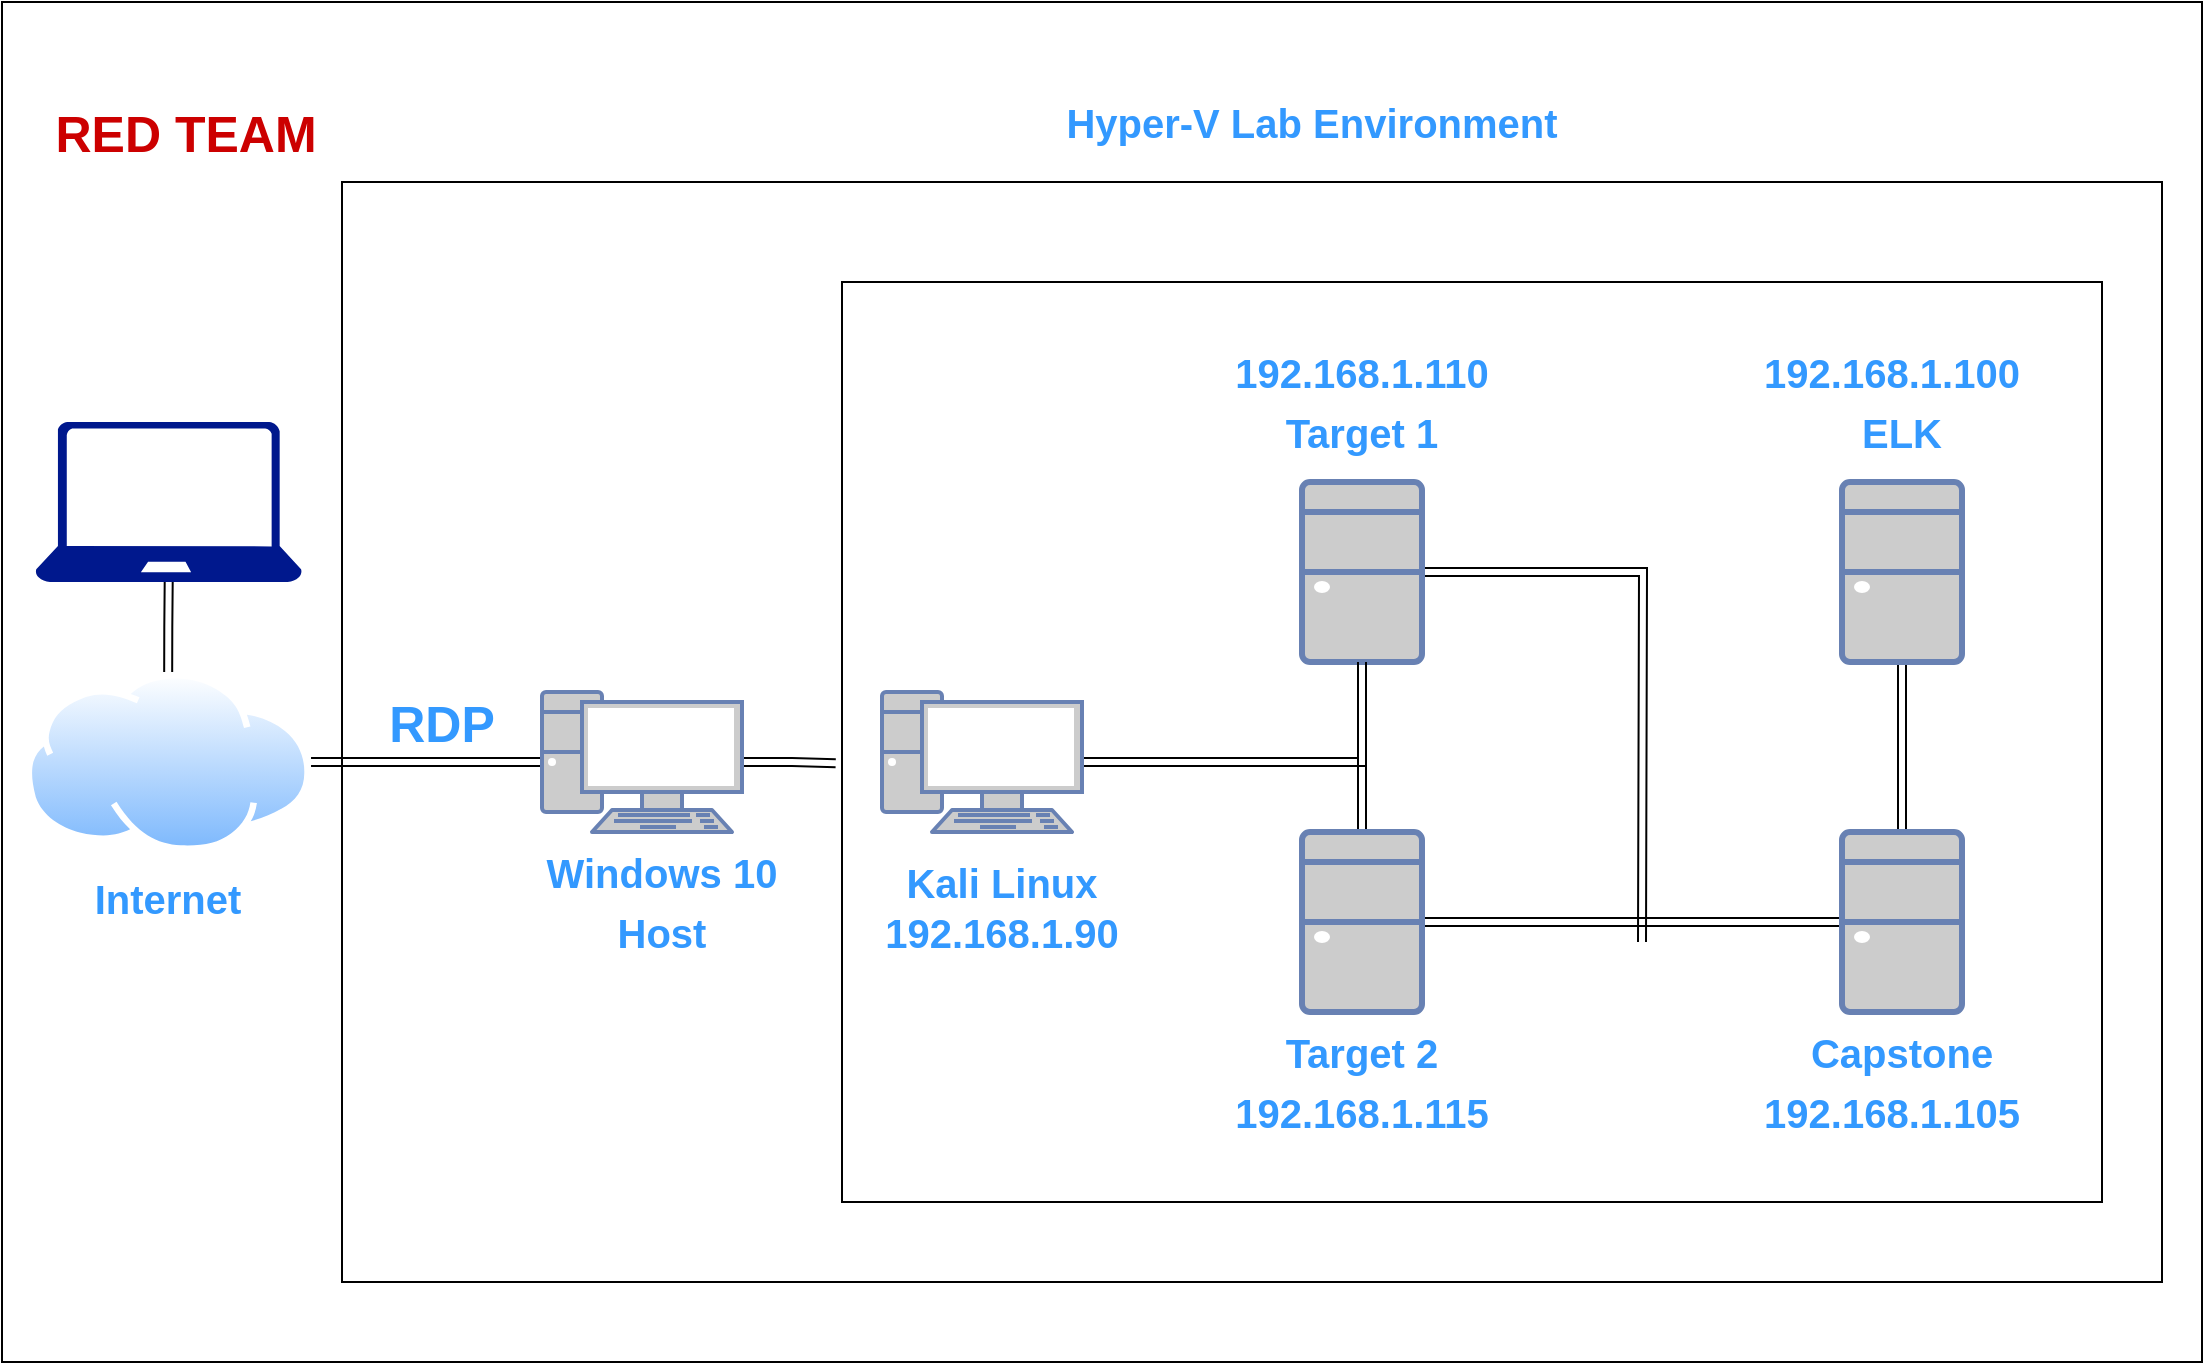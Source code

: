 <mxfile version="17.4.6" type="device"><diagram id="OQeFFX-dPAyvIlr2Ls1K" name="Page-1"><mxGraphModel dx="1887" dy="995" grid="1" gridSize="10" guides="1" tooltips="1" connect="1" arrows="1" fold="1" page="1" pageScale="1" pageWidth="1100" pageHeight="850" math="0" shadow="0"><root><mxCell id="0"/><mxCell id="1" parent="0"/><mxCell id="uS9B1IzhWL03t6Iumi9j-1" value="" style="rounded=0;whiteSpace=wrap;html=1;" vertex="1" parent="1"><mxGeometry width="1100" height="680" as="geometry"/></mxCell><mxCell id="Pyyby2D7PYhzFJzw9jTD-10" value="" style="rounded=0;whiteSpace=wrap;html=1;fontSize=25;fontColor=#3399FF;" parent="1" vertex="1"><mxGeometry x="170" y="90" width="910" height="550" as="geometry"/></mxCell><mxCell id="Pyyby2D7PYhzFJzw9jTD-1" value="" style="shape=image;verticalLabelPosition=bottom;labelBackgroundColor=default;verticalAlign=top;aspect=fixed;imageAspect=0;image=https://www.svgrepo.com/show/381141/anonymous-cyber-crime-criminal-hack-hacker.svg;" parent="1" vertex="1"><mxGeometry x="20" y="80" width="130" height="130" as="geometry"/></mxCell><mxCell id="Pyyby2D7PYhzFJzw9jTD-2" value="" style="sketch=0;aspect=fixed;pointerEvents=1;shadow=0;dashed=0;html=1;strokeColor=none;labelPosition=center;verticalLabelPosition=bottom;verticalAlign=top;align=center;fillColor=#00188D;shape=mxgraph.azure.laptop;fontColor=#CC0000;" parent="1" vertex="1"><mxGeometry x="16.67" y="210" width="133.33" height="80" as="geometry"/></mxCell><mxCell id="Pyyby2D7PYhzFJzw9jTD-3" value="&lt;b&gt;&lt;font style=&quot;font-size: 25px&quot;&gt;RED TEAM&lt;/font&gt;&lt;/b&gt;" style="text;html=1;strokeColor=none;fillColor=none;align=center;verticalAlign=middle;whiteSpace=wrap;rounded=0;fontColor=#CC0000;" parent="1" vertex="1"><mxGeometry x="11.66" y="20" width="160" height="90" as="geometry"/></mxCell><mxCell id="Pyyby2D7PYhzFJzw9jTD-7" value="" style="edgeStyle=orthogonalEdgeStyle;rounded=0;orthogonalLoop=1;jettySize=auto;html=1;fontSize=25;fontColor=#CC0000;shape=link;" parent="1" source="Pyyby2D7PYhzFJzw9jTD-5" target="Pyyby2D7PYhzFJzw9jTD-2" edge="1"><mxGeometry relative="1" as="geometry"/></mxCell><mxCell id="Pyyby2D7PYhzFJzw9jTD-11" value="" style="edgeStyle=orthogonalEdgeStyle;shape=link;rounded=0;orthogonalLoop=1;jettySize=auto;html=1;fontSize=25;fontColor=#3399FF;" parent="1" source="Pyyby2D7PYhzFJzw9jTD-5" edge="1"><mxGeometry relative="1" as="geometry"><mxPoint x="270" y="380" as="targetPoint"/></mxGeometry></mxCell><mxCell id="Pyyby2D7PYhzFJzw9jTD-5" value="" style="aspect=fixed;perimeter=ellipsePerimeter;html=1;align=center;shadow=0;dashed=0;spacingTop=3;image;image=img/lib/active_directory/internet_cloud.svg;fontSize=25;fontColor=#CC0000;" parent="1" vertex="1"><mxGeometry x="11.66" y="335" width="142.86" height="90" as="geometry"/></mxCell><mxCell id="Pyyby2D7PYhzFJzw9jTD-8" value="&lt;font color=&quot;#3399ff&quot; style=&quot;font-size: 20px;&quot;&gt;Internet&lt;/font&gt;" style="text;html=1;strokeColor=none;fillColor=none;align=center;verticalAlign=middle;whiteSpace=wrap;rounded=0;fontSize=20;fontColor=#CC0000;fontStyle=1" parent="1" vertex="1"><mxGeometry x="4.17" y="432.5" width="158.34" height="30" as="geometry"/></mxCell><mxCell id="Pyyby2D7PYhzFJzw9jTD-17" value="" style="edgeStyle=orthogonalEdgeStyle;shape=link;rounded=0;orthogonalLoop=1;jettySize=auto;html=1;fontSize=20;fontColor=#3399FF;entryX=-0.005;entryY=0.523;entryDx=0;entryDy=0;entryPerimeter=0;" parent="1" source="Pyyby2D7PYhzFJzw9jTD-9" target="Pyyby2D7PYhzFJzw9jTD-13" edge="1"><mxGeometry relative="1" as="geometry"/></mxCell><mxCell id="Pyyby2D7PYhzFJzw9jTD-9" value="" style="fontColor=#0066CC;verticalAlign=top;verticalLabelPosition=bottom;labelPosition=center;align=center;html=1;outlineConnect=0;fillColor=#CCCCCC;strokeColor=#6881B3;gradientColor=none;gradientDirection=north;strokeWidth=2;shape=mxgraph.networks.pc;fontSize=25;" parent="1" vertex="1"><mxGeometry x="270" y="345" width="100" height="70" as="geometry"/></mxCell><mxCell id="Pyyby2D7PYhzFJzw9jTD-12" value="RDP" style="text;html=1;strokeColor=none;fillColor=none;align=center;verticalAlign=middle;whiteSpace=wrap;rounded=0;fontSize=25;fontColor=#3399FF;fontStyle=1" parent="1" vertex="1"><mxGeometry x="190" y="345" width="60" height="30" as="geometry"/></mxCell><mxCell id="Pyyby2D7PYhzFJzw9jTD-13" value="" style="rounded=0;whiteSpace=wrap;html=1;fontSize=25;fontColor=#3399FF;" parent="1" vertex="1"><mxGeometry x="420" y="140" width="630" height="460" as="geometry"/></mxCell><mxCell id="Pyyby2D7PYhzFJzw9jTD-14" value="&lt;font style=&quot;font-size: 20px&quot;&gt;Windows 10&lt;br&gt;Host&lt;/font&gt;" style="text;html=1;strokeColor=none;fillColor=none;align=center;verticalAlign=middle;whiteSpace=wrap;rounded=0;fontSize=25;fontColor=#3399FF;fontStyle=1" parent="1" vertex="1"><mxGeometry x="260" y="415" width="140" height="65" as="geometry"/></mxCell><mxCell id="Pyyby2D7PYhzFJzw9jTD-33" style="edgeStyle=orthogonalEdgeStyle;shape=link;rounded=0;orthogonalLoop=1;jettySize=auto;html=1;fontSize=20;fontColor=#3399FF;" parent="1" source="Pyyby2D7PYhzFJzw9jTD-15" edge="1"><mxGeometry relative="1" as="geometry"><mxPoint x="820" y="470" as="targetPoint"/></mxGeometry></mxCell><mxCell id="Pyyby2D7PYhzFJzw9jTD-15" value="" style="fontColor=#0066CC;verticalAlign=top;verticalLabelPosition=bottom;labelPosition=center;align=center;html=1;outlineConnect=0;fillColor=#CCCCCC;strokeColor=#6881B3;gradientColor=none;gradientDirection=north;strokeWidth=2;shape=mxgraph.networks.desktop_pc;fontSize=20;" parent="1" vertex="1"><mxGeometry x="650" y="240" width="60" height="90" as="geometry"/></mxCell><mxCell id="Pyyby2D7PYhzFJzw9jTD-16" value="&lt;b&gt;Hyper-V Lab Environment&lt;/b&gt;" style="text;html=1;strokeColor=none;fillColor=none;align=center;verticalAlign=middle;whiteSpace=wrap;rounded=0;fontSize=20;fontColor=#3399FF;" parent="1" vertex="1"><mxGeometry x="520" y="40" width="270" height="40" as="geometry"/></mxCell><mxCell id="Pyyby2D7PYhzFJzw9jTD-23" style="edgeStyle=orthogonalEdgeStyle;shape=link;rounded=0;orthogonalLoop=1;jettySize=auto;html=1;entryX=0.5;entryY=1;entryDx=0;entryDy=0;entryPerimeter=0;fontSize=20;fontColor=#3399FF;" parent="1" source="Pyyby2D7PYhzFJzw9jTD-19" target="Pyyby2D7PYhzFJzw9jTD-15" edge="1"><mxGeometry relative="1" as="geometry"/></mxCell><mxCell id="Pyyby2D7PYhzFJzw9jTD-19" value="" style="fontColor=#0066CC;verticalAlign=top;verticalLabelPosition=bottom;labelPosition=center;align=center;html=1;outlineConnect=0;fillColor=#CCCCCC;strokeColor=#6881B3;gradientColor=none;gradientDirection=north;strokeWidth=2;shape=mxgraph.networks.pc;fontSize=20;" parent="1" vertex="1"><mxGeometry x="440" y="345" width="100" height="70" as="geometry"/></mxCell><mxCell id="Pyyby2D7PYhzFJzw9jTD-20" value="Kali Linux" style="text;html=1;strokeColor=none;fillColor=none;align=center;verticalAlign=middle;whiteSpace=wrap;rounded=0;fontSize=20;fontColor=#3399FF;fontStyle=1" parent="1" vertex="1"><mxGeometry x="450" y="425" width="100" height="30" as="geometry"/></mxCell><mxCell id="Pyyby2D7PYhzFJzw9jTD-21" value="192.168.1.90" style="text;html=1;strokeColor=none;fillColor=none;align=center;verticalAlign=middle;whiteSpace=wrap;rounded=0;fontSize=20;fontColor=#3399FF;fontStyle=1" parent="1" vertex="1"><mxGeometry x="440" y="450" width="120" height="30" as="geometry"/></mxCell><mxCell id="Pyyby2D7PYhzFJzw9jTD-24" value="" style="edgeStyle=orthogonalEdgeStyle;shape=link;rounded=0;orthogonalLoop=1;jettySize=auto;html=1;fontSize=20;fontColor=#3399FF;" parent="1" source="Pyyby2D7PYhzFJzw9jTD-22" target="Pyyby2D7PYhzFJzw9jTD-15" edge="1"><mxGeometry relative="1" as="geometry"/></mxCell><mxCell id="Pyyby2D7PYhzFJzw9jTD-34" style="edgeStyle=orthogonalEdgeStyle;shape=link;rounded=0;orthogonalLoop=1;jettySize=auto;html=1;fontSize=20;fontColor=#3399FF;" parent="1" source="Pyyby2D7PYhzFJzw9jTD-22" target="Pyyby2D7PYhzFJzw9jTD-31" edge="1"><mxGeometry relative="1" as="geometry"/></mxCell><mxCell id="Pyyby2D7PYhzFJzw9jTD-22" value="" style="fontColor=#0066CC;verticalAlign=top;verticalLabelPosition=bottom;labelPosition=center;align=center;html=1;outlineConnect=0;fillColor=#CCCCCC;strokeColor=#6881B3;gradientColor=none;gradientDirection=north;strokeWidth=2;shape=mxgraph.networks.desktop_pc;fontSize=20;" parent="1" vertex="1"><mxGeometry x="650" y="415" width="60" height="90" as="geometry"/></mxCell><mxCell id="Pyyby2D7PYhzFJzw9jTD-25" value="Target 1" style="text;html=1;strokeColor=none;fillColor=none;align=center;verticalAlign=middle;whiteSpace=wrap;rounded=0;fontSize=20;fontColor=#3399FF;fontStyle=1" parent="1" vertex="1"><mxGeometry x="640" y="200" width="80" height="30" as="geometry"/></mxCell><mxCell id="Pyyby2D7PYhzFJzw9jTD-26" style="edgeStyle=orthogonalEdgeStyle;shape=link;rounded=0;orthogonalLoop=1;jettySize=auto;html=1;exitX=0.5;exitY=1;exitDx=0;exitDy=0;fontSize=20;fontColor=#3399FF;" parent="1" source="Pyyby2D7PYhzFJzw9jTD-25" target="Pyyby2D7PYhzFJzw9jTD-25" edge="1"><mxGeometry relative="1" as="geometry"/></mxCell><mxCell id="Pyyby2D7PYhzFJzw9jTD-27" value="192.168.1.110" style="text;html=1;strokeColor=none;fillColor=none;align=center;verticalAlign=middle;whiteSpace=wrap;rounded=0;fontSize=20;fontColor=#3399FF;fontStyle=1" parent="1" vertex="1"><mxGeometry x="615" y="170" width="130" height="30" as="geometry"/></mxCell><mxCell id="Pyyby2D7PYhzFJzw9jTD-28" value="Target 2" style="text;html=1;strokeColor=none;fillColor=none;align=center;verticalAlign=middle;whiteSpace=wrap;rounded=0;fontSize=20;fontColor=#3399FF;fontStyle=1" parent="1" vertex="1"><mxGeometry x="640" y="510" width="80" height="30" as="geometry"/></mxCell><mxCell id="Pyyby2D7PYhzFJzw9jTD-29" value="192.168.1.115" style="text;html=1;strokeColor=none;fillColor=none;align=center;verticalAlign=middle;whiteSpace=wrap;rounded=0;fontSize=20;fontColor=#3399FF;fontStyle=1" parent="1" vertex="1"><mxGeometry x="615" y="540" width="130" height="30" as="geometry"/></mxCell><mxCell id="Pyyby2D7PYhzFJzw9jTD-32" value="" style="edgeStyle=orthogonalEdgeStyle;shape=link;rounded=0;orthogonalLoop=1;jettySize=auto;html=1;fontSize=20;fontColor=#3399FF;" parent="1" source="Pyyby2D7PYhzFJzw9jTD-30" target="Pyyby2D7PYhzFJzw9jTD-31" edge="1"><mxGeometry relative="1" as="geometry"/></mxCell><mxCell id="Pyyby2D7PYhzFJzw9jTD-30" value="" style="fontColor=#0066CC;verticalAlign=top;verticalLabelPosition=bottom;labelPosition=center;align=center;html=1;outlineConnect=0;fillColor=#CCCCCC;strokeColor=#6881B3;gradientColor=none;gradientDirection=north;strokeWidth=2;shape=mxgraph.networks.desktop_pc;fontSize=20;" parent="1" vertex="1"><mxGeometry x="920" y="240" width="60" height="90" as="geometry"/></mxCell><mxCell id="Pyyby2D7PYhzFJzw9jTD-31" value="" style="fontColor=#0066CC;verticalAlign=top;verticalLabelPosition=bottom;labelPosition=center;align=center;html=1;outlineConnect=0;fillColor=#CCCCCC;strokeColor=#6881B3;gradientColor=none;gradientDirection=north;strokeWidth=2;shape=mxgraph.networks.desktop_pc;fontSize=20;" parent="1" vertex="1"><mxGeometry x="920" y="415" width="60" height="90" as="geometry"/></mxCell><mxCell id="Pyyby2D7PYhzFJzw9jTD-35" value="192.168.1.100" style="text;html=1;strokeColor=none;fillColor=none;align=center;verticalAlign=middle;whiteSpace=wrap;rounded=0;fontSize=20;fontColor=#3399FF;fontStyle=1" parent="1" vertex="1"><mxGeometry x="880" y="170" width="130" height="30" as="geometry"/></mxCell><mxCell id="Pyyby2D7PYhzFJzw9jTD-36" value="ELK" style="text;html=1;strokeColor=none;fillColor=none;align=center;verticalAlign=middle;whiteSpace=wrap;rounded=0;fontSize=20;fontColor=#3399FF;fontStyle=1" parent="1" vertex="1"><mxGeometry x="910" y="200" width="80" height="30" as="geometry"/></mxCell><mxCell id="Pyyby2D7PYhzFJzw9jTD-37" value="Capstone" style="text;html=1;strokeColor=none;fillColor=none;align=center;verticalAlign=middle;whiteSpace=wrap;rounded=0;fontSize=20;fontColor=#3399FF;fontStyle=1" parent="1" vertex="1"><mxGeometry x="900" y="510" width="100" height="30" as="geometry"/></mxCell><mxCell id="Pyyby2D7PYhzFJzw9jTD-38" value="192.168.1.105" style="text;html=1;strokeColor=none;fillColor=none;align=center;verticalAlign=middle;whiteSpace=wrap;rounded=0;fontSize=20;fontColor=#3399FF;fontStyle=1" parent="1" vertex="1"><mxGeometry x="880" y="540" width="130" height="30" as="geometry"/></mxCell></root></mxGraphModel></diagram></mxfile>